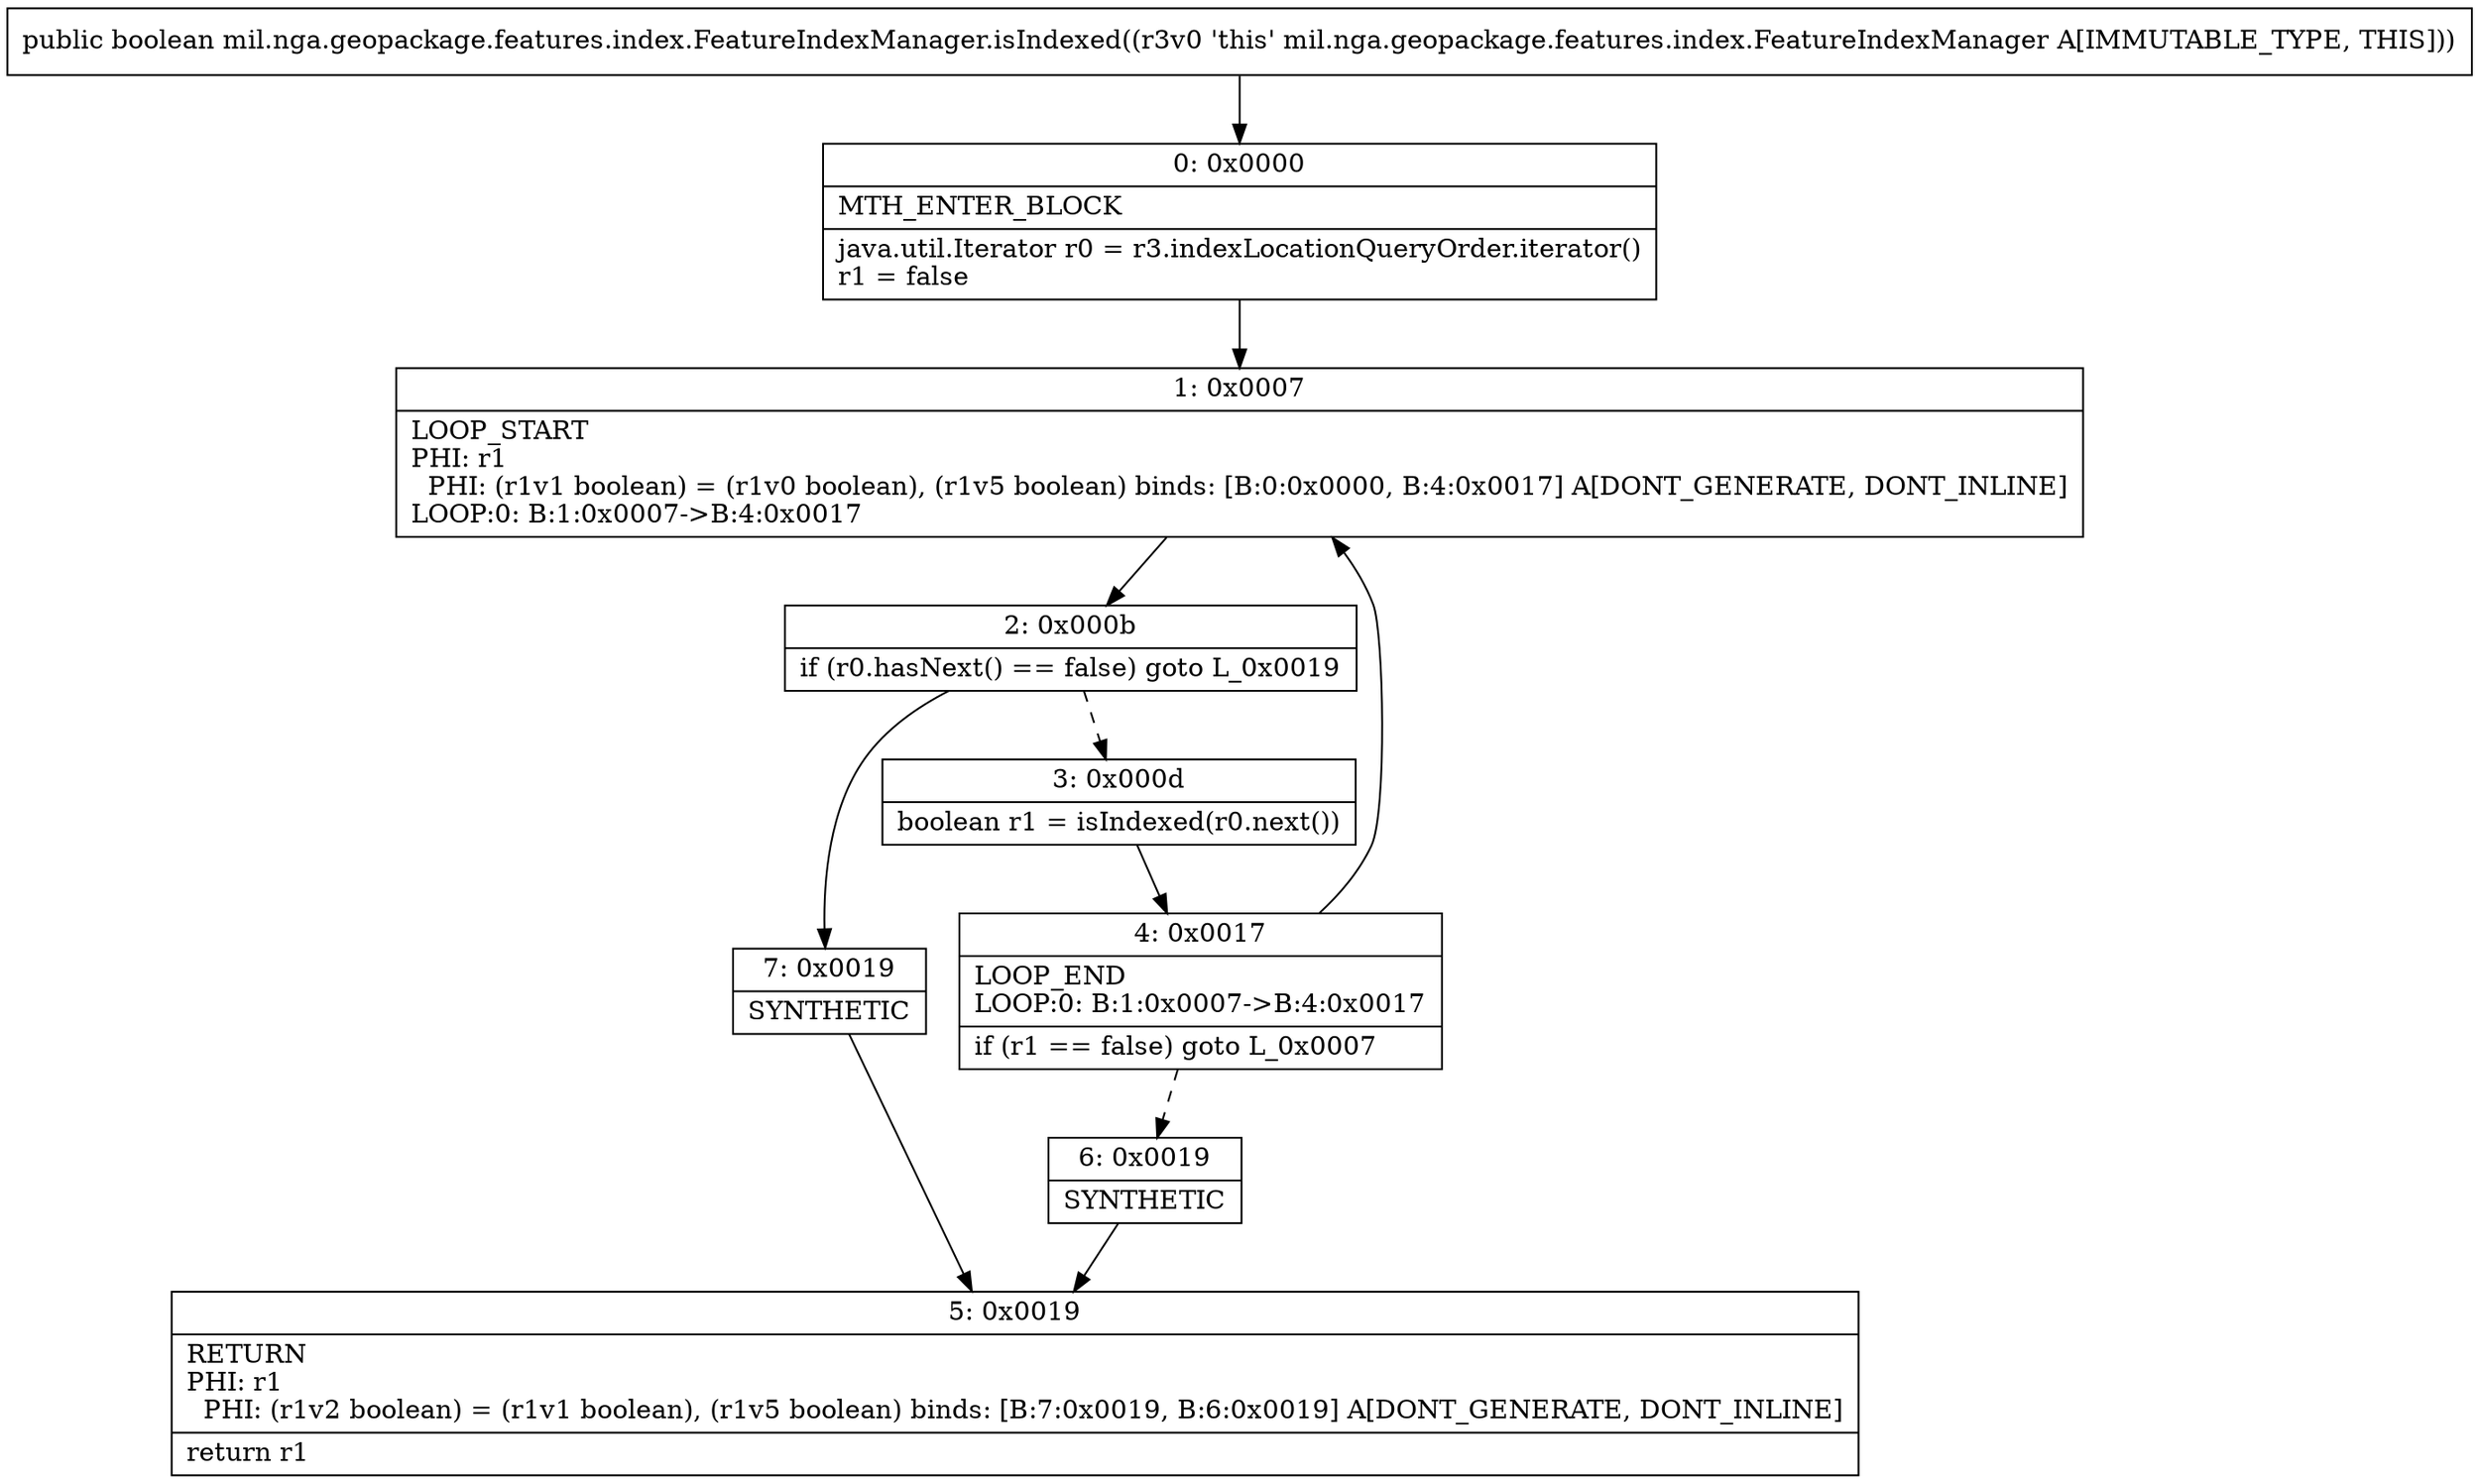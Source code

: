 digraph "CFG formil.nga.geopackage.features.index.FeatureIndexManager.isIndexed()Z" {
Node_0 [shape=record,label="{0\:\ 0x0000|MTH_ENTER_BLOCK\l|java.util.Iterator r0 = r3.indexLocationQueryOrder.iterator()\lr1 = false\l}"];
Node_1 [shape=record,label="{1\:\ 0x0007|LOOP_START\lPHI: r1 \l  PHI: (r1v1 boolean) = (r1v0 boolean), (r1v5 boolean) binds: [B:0:0x0000, B:4:0x0017] A[DONT_GENERATE, DONT_INLINE]\lLOOP:0: B:1:0x0007\-\>B:4:0x0017\l}"];
Node_2 [shape=record,label="{2\:\ 0x000b|if (r0.hasNext() == false) goto L_0x0019\l}"];
Node_3 [shape=record,label="{3\:\ 0x000d|boolean r1 = isIndexed(r0.next())\l}"];
Node_4 [shape=record,label="{4\:\ 0x0017|LOOP_END\lLOOP:0: B:1:0x0007\-\>B:4:0x0017\l|if (r1 == false) goto L_0x0007\l}"];
Node_5 [shape=record,label="{5\:\ 0x0019|RETURN\lPHI: r1 \l  PHI: (r1v2 boolean) = (r1v1 boolean), (r1v5 boolean) binds: [B:7:0x0019, B:6:0x0019] A[DONT_GENERATE, DONT_INLINE]\l|return r1\l}"];
Node_6 [shape=record,label="{6\:\ 0x0019|SYNTHETIC\l}"];
Node_7 [shape=record,label="{7\:\ 0x0019|SYNTHETIC\l}"];
MethodNode[shape=record,label="{public boolean mil.nga.geopackage.features.index.FeatureIndexManager.isIndexed((r3v0 'this' mil.nga.geopackage.features.index.FeatureIndexManager A[IMMUTABLE_TYPE, THIS])) }"];
MethodNode -> Node_0;
Node_0 -> Node_1;
Node_1 -> Node_2;
Node_2 -> Node_3[style=dashed];
Node_2 -> Node_7;
Node_3 -> Node_4;
Node_4 -> Node_1;
Node_4 -> Node_6[style=dashed];
Node_6 -> Node_5;
Node_7 -> Node_5;
}

